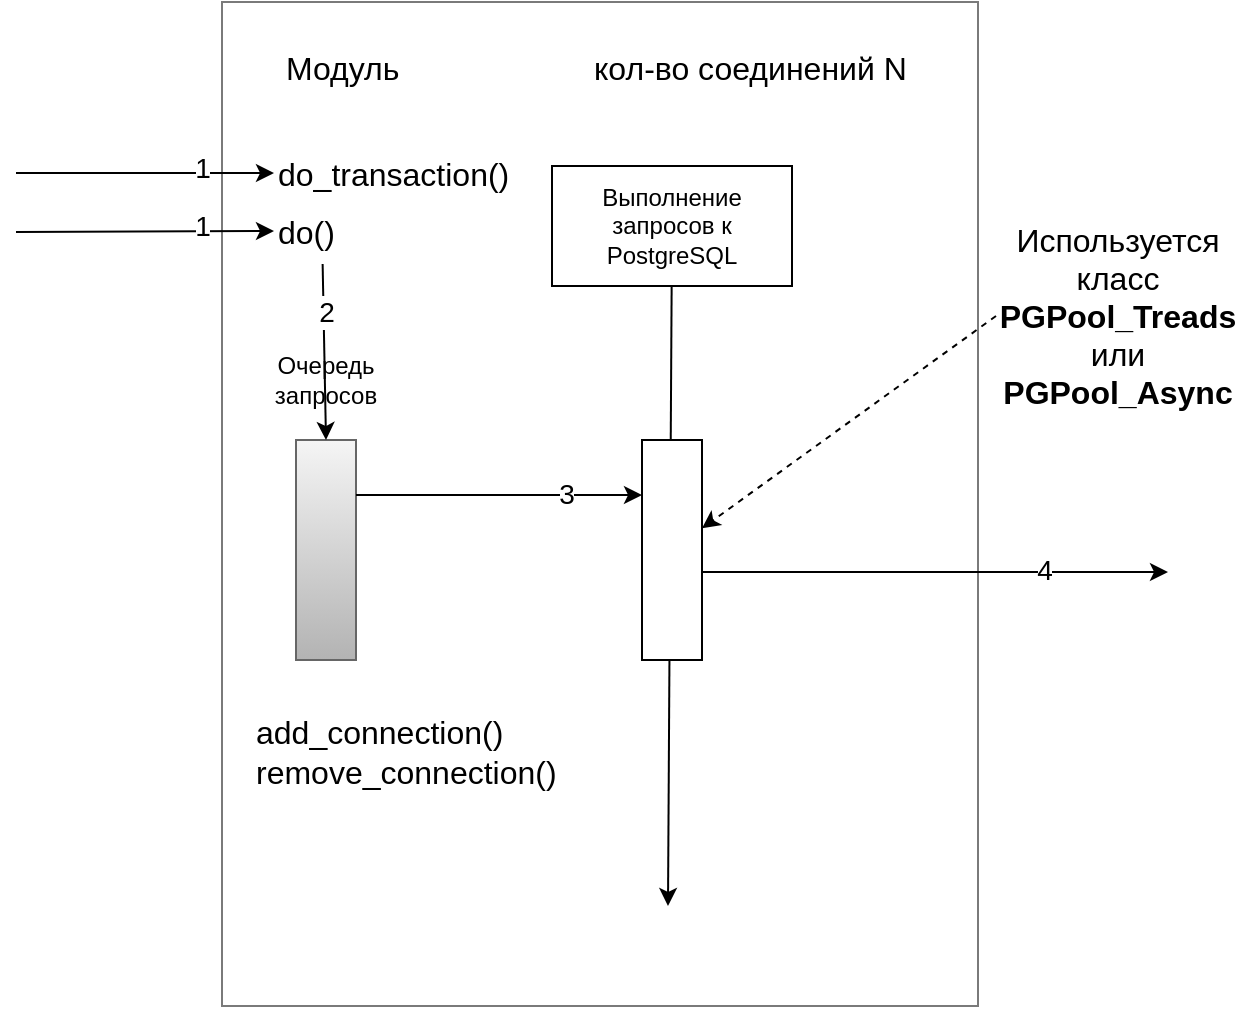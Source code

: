 <mxfile version="12.9.13" type="device"><diagram id="wqNWawLh-jH5LAimnESv" name="Page-1"><mxGraphModel dx="1086" dy="626" grid="0" gridSize="10" guides="1" tooltips="1" connect="1" arrows="1" fold="1" page="1" pageScale="1" pageWidth="827" pageHeight="1169" math="0" shadow="0"><root><mxCell id="0"/><mxCell id="1" parent="0"/><mxCell id="fpJtfYazwVmEmmGPXxsO-34" value="" style="rounded=0;whiteSpace=wrap;html=1;fontSize=16;strokeColor=#7A7A7A;" parent="1" vertex="1"><mxGeometry x="203" y="28" width="378" height="502" as="geometry"/></mxCell><mxCell id="fpJtfYazwVmEmmGPXxsO-4" value="&lt;span&gt;Выполнение запросов к PostgreSQL&lt;/span&gt;" style="rounded=0;whiteSpace=wrap;html=1;" parent="1" vertex="1"><mxGeometry x="368" y="110" width="120" height="60" as="geometry"/></mxCell><mxCell id="fpJtfYazwVmEmmGPXxsO-5" value="" style="endArrow=classic;html=1;" parent="1" source="fpJtfYazwVmEmmGPXxsO-4" edge="1"><mxGeometry width="50" height="50" relative="1" as="geometry"><mxPoint x="368" y="360" as="sourcePoint"/><mxPoint x="426" y="480" as="targetPoint"/></mxGeometry></mxCell><mxCell id="fpJtfYazwVmEmmGPXxsO-8" value="" style="rounded=0;whiteSpace=wrap;html=1;fillColor=#f5f5f5;strokeColor=#666666;gradientColor=#b3b3b3;" parent="1" vertex="1"><mxGeometry x="240" y="247" width="30" height="110" as="geometry"/></mxCell><mxCell id="fpJtfYazwVmEmmGPXxsO-10" value="Очередь&lt;br&gt;запросов" style="text;html=1;strokeColor=none;fillColor=none;align=center;verticalAlign=middle;whiteSpace=wrap;rounded=0;" parent="1" vertex="1"><mxGeometry x="235" y="207" width="40" height="20" as="geometry"/></mxCell><mxCell id="fpJtfYazwVmEmmGPXxsO-16" value="" style="endArrow=classic;html=1;entryX=0;entryY=0.5;entryDx=0;entryDy=0;" parent="1" target="fpJtfYazwVmEmmGPXxsO-37" edge="1"><mxGeometry width="50" height="50" relative="1" as="geometry"><mxPoint x="100" y="143" as="sourcePoint"/><mxPoint x="220" y="270" as="targetPoint"/></mxGeometry></mxCell><mxCell id="fpJtfYazwVmEmmGPXxsO-31" value="&lt;font style=&quot;font-size: 14px&quot;&gt;1&lt;/font&gt;" style="edgeLabel;html=1;align=center;verticalAlign=middle;resizable=0;points=[];" parent="fpJtfYazwVmEmmGPXxsO-16" vertex="1" connectable="0"><mxGeometry x="0.436" y="3" relative="1" as="geometry"><mxPoint as="offset"/></mxGeometry></mxCell><mxCell id="fpJtfYazwVmEmmGPXxsO-19" value="" style="endArrow=classic;html=1;exitX=1;exitY=0.25;exitDx=0;exitDy=0;entryX=0;entryY=0.25;entryDx=0;entryDy=0;" parent="1" source="fpJtfYazwVmEmmGPXxsO-8" target="fpJtfYazwVmEmmGPXxsO-21" edge="1"><mxGeometry width="50" height="50" relative="1" as="geometry"><mxPoint x="165" y="285" as="sourcePoint"/><mxPoint x="380" y="275" as="targetPoint"/></mxGeometry></mxCell><mxCell id="fpJtfYazwVmEmmGPXxsO-30" value="&lt;font style=&quot;font-size: 14px&quot;&gt;3&lt;/font&gt;" style="edgeLabel;html=1;align=center;verticalAlign=middle;resizable=0;points=[];" parent="fpJtfYazwVmEmmGPXxsO-19" vertex="1" connectable="0"><mxGeometry x="0.558" y="1" relative="1" as="geometry"><mxPoint x="-6.98" y="0.5" as="offset"/></mxGeometry></mxCell><mxCell id="fpJtfYazwVmEmmGPXxsO-20" value="" style="endArrow=classic;html=1;exitX=1;exitY=0.6;exitDx=0;exitDy=0;exitPerimeter=0;" parent="1" source="fpJtfYazwVmEmmGPXxsO-21" edge="1"><mxGeometry width="50" height="50" relative="1" as="geometry"><mxPoint x="488" y="480" as="sourcePoint"/><mxPoint x="676" y="313" as="targetPoint"/></mxGeometry></mxCell><mxCell id="0aKOmL02cyVEC7w9bWIf-1" value="&lt;font style=&quot;font-size: 14px&quot;&gt;4&lt;/font&gt;" style="edgeLabel;html=1;align=center;verticalAlign=middle;resizable=0;points=[];fontSize=14;" vertex="1" connectable="0" parent="fpJtfYazwVmEmmGPXxsO-20"><mxGeometry x="0.468" y="1" relative="1" as="geometry"><mxPoint as="offset"/></mxGeometry></mxCell><mxCell id="fpJtfYazwVmEmmGPXxsO-21" value="" style="rounded=0;whiteSpace=wrap;html=1;" parent="1" vertex="1"><mxGeometry x="413" y="247" width="30" height="110" as="geometry"/></mxCell><mxCell id="fpJtfYazwVmEmmGPXxsO-35" value="Модуль" style="text;html=1;strokeColor=none;fillColor=none;align=left;verticalAlign=middle;whiteSpace=wrap;rounded=0;fontSize=16;" parent="1" vertex="1"><mxGeometry x="233" y="44" width="120" height="33" as="geometry"/></mxCell><mxCell id="fpJtfYazwVmEmmGPXxsO-37" value="do()" style="text;html=1;strokeColor=none;fillColor=none;align=left;verticalAlign=middle;whiteSpace=wrap;rounded=0;fontSize=16;" parent="1" vertex="1"><mxGeometry x="229" y="126" width="48" height="33" as="geometry"/></mxCell><mxCell id="fpJtfYazwVmEmmGPXxsO-38" value="" style="endArrow=classic;html=1;entryX=0.5;entryY=0;entryDx=0;entryDy=0;" parent="1" source="fpJtfYazwVmEmmGPXxsO-37" target="fpJtfYazwVmEmmGPXxsO-8" edge="1"><mxGeometry width="50" height="50" relative="1" as="geometry"><mxPoint x="110" y="153" as="sourcePoint"/><mxPoint x="239" y="152.5" as="targetPoint"/></mxGeometry></mxCell><mxCell id="fpJtfYazwVmEmmGPXxsO-39" value="&lt;font style=&quot;font-size: 14px&quot;&gt;2&lt;/font&gt;" style="edgeLabel;html=1;align=center;verticalAlign=middle;resizable=0;points=[];" parent="fpJtfYazwVmEmmGPXxsO-38" vertex="1" connectable="0"><mxGeometry x="0.436" y="3" relative="1" as="geometry"><mxPoint x="-2.52" y="-39.13" as="offset"/></mxGeometry></mxCell><mxCell id="fpJtfYazwVmEmmGPXxsO-46" value="кол-во соединений N" style="text;html=1;strokeColor=none;fillColor=none;align=left;verticalAlign=middle;whiteSpace=wrap;rounded=0;fontSize=16;" parent="1" vertex="1"><mxGeometry x="387" y="44" width="164" height="33" as="geometry"/></mxCell><mxCell id="fpJtfYazwVmEmmGPXxsO-47" value="add_connection()&lt;br&gt;remove_connection()" style="text;html=1;strokeColor=none;fillColor=none;align=left;verticalAlign=middle;whiteSpace=wrap;rounded=0;fontSize=16;" parent="1" vertex="1"><mxGeometry x="218" y="377" width="116" height="52" as="geometry"/></mxCell><mxCell id="0aKOmL02cyVEC7w9bWIf-2" value="do_transaction()" style="text;html=1;strokeColor=none;fillColor=none;align=left;verticalAlign=middle;whiteSpace=wrap;rounded=0;fontSize=16;" vertex="1" parent="1"><mxGeometry x="229" y="97" width="122" height="33" as="geometry"/></mxCell><mxCell id="0aKOmL02cyVEC7w9bWIf-3" value="" style="endArrow=classic;html=1;" edge="1" parent="1" target="0aKOmL02cyVEC7w9bWIf-2"><mxGeometry width="50" height="50" relative="1" as="geometry"><mxPoint x="100" y="113.5" as="sourcePoint"/><mxPoint x="229" y="113" as="targetPoint"/></mxGeometry></mxCell><mxCell id="0aKOmL02cyVEC7w9bWIf-4" value="&lt;font style=&quot;font-size: 14px&quot;&gt;1&lt;/font&gt;" style="edgeLabel;html=1;align=center;verticalAlign=middle;resizable=0;points=[];" vertex="1" connectable="0" parent="0aKOmL02cyVEC7w9bWIf-3"><mxGeometry x="0.436" y="3" relative="1" as="geometry"><mxPoint as="offset"/></mxGeometry></mxCell><mxCell id="0aKOmL02cyVEC7w9bWIf-5" value="Используется класс &lt;b&gt;PGPool_Treads&lt;/b&gt;&lt;br&gt;или&lt;br&gt;&lt;b&gt;PGPool_Async&lt;/b&gt;" style="text;html=1;strokeColor=none;fillColor=none;align=center;verticalAlign=middle;whiteSpace=wrap;rounded=0;fontSize=16;" vertex="1" parent="1"><mxGeometry x="590" y="137" width="122" height="96" as="geometry"/></mxCell><mxCell id="0aKOmL02cyVEC7w9bWIf-6" value="" style="endArrow=classic;html=1;fontSize=14;exitX=0;exitY=0.5;exitDx=0;exitDy=0;dashed=1;" edge="1" parent="1" source="0aKOmL02cyVEC7w9bWIf-5" target="fpJtfYazwVmEmmGPXxsO-21"><mxGeometry width="50" height="50" relative="1" as="geometry"><mxPoint x="37" y="458" as="sourcePoint"/><mxPoint x="87" y="408" as="targetPoint"/></mxGeometry></mxCell></root></mxGraphModel></diagram></mxfile>